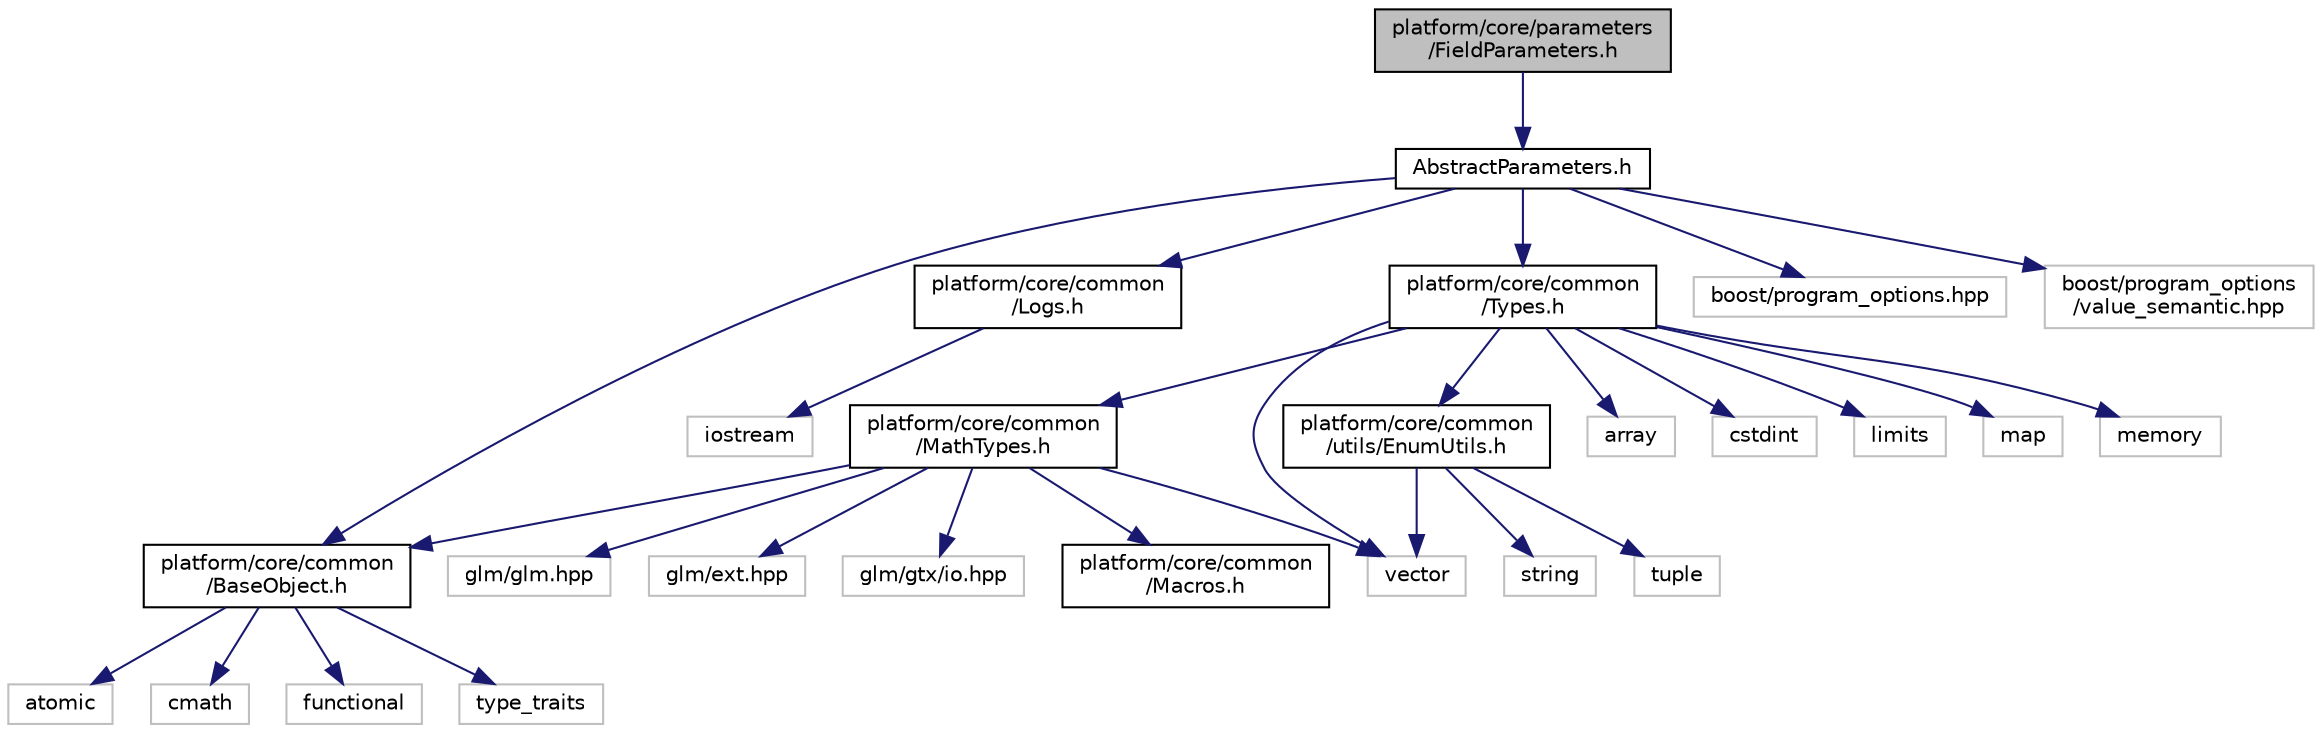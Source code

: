 digraph "platform/core/parameters/FieldParameters.h"
{
 // LATEX_PDF_SIZE
  edge [fontname="Helvetica",fontsize="10",labelfontname="Helvetica",labelfontsize="10"];
  node [fontname="Helvetica",fontsize="10",shape=record];
  Node1 [label="platform/core/parameters\l/FieldParameters.h",height=0.2,width=0.4,color="black", fillcolor="grey75", style="filled", fontcolor="black",tooltip=" "];
  Node1 -> Node2 [color="midnightblue",fontsize="10",style="solid",fontname="Helvetica"];
  Node2 [label="AbstractParameters.h",height=0.2,width=0.4,color="black", fillcolor="white", style="filled",URL="$d6/d75/AbstractParameters_8h.html",tooltip=" "];
  Node2 -> Node3 [color="midnightblue",fontsize="10",style="solid",fontname="Helvetica"];
  Node3 [label="platform/core/common\l/BaseObject.h",height=0.2,width=0.4,color="black", fillcolor="white", style="filled",URL="$d0/d3f/BaseObject_8h.html",tooltip=" "];
  Node3 -> Node4 [color="midnightblue",fontsize="10",style="solid",fontname="Helvetica"];
  Node4 [label="atomic",height=0.2,width=0.4,color="grey75", fillcolor="white", style="filled",tooltip=" "];
  Node3 -> Node5 [color="midnightblue",fontsize="10",style="solid",fontname="Helvetica"];
  Node5 [label="cmath",height=0.2,width=0.4,color="grey75", fillcolor="white", style="filled",tooltip=" "];
  Node3 -> Node6 [color="midnightblue",fontsize="10",style="solid",fontname="Helvetica"];
  Node6 [label="functional",height=0.2,width=0.4,color="grey75", fillcolor="white", style="filled",tooltip=" "];
  Node3 -> Node7 [color="midnightblue",fontsize="10",style="solid",fontname="Helvetica"];
  Node7 [label="type_traits",height=0.2,width=0.4,color="grey75", fillcolor="white", style="filled",tooltip=" "];
  Node2 -> Node8 [color="midnightblue",fontsize="10",style="solid",fontname="Helvetica"];
  Node8 [label="platform/core/common\l/Logs.h",height=0.2,width=0.4,color="black", fillcolor="white", style="filled",URL="$de/df2/platform_2core_2common_2Logs_8h.html",tooltip=" "];
  Node8 -> Node9 [color="midnightblue",fontsize="10",style="solid",fontname="Helvetica"];
  Node9 [label="iostream",height=0.2,width=0.4,color="grey75", fillcolor="white", style="filled",tooltip=" "];
  Node2 -> Node10 [color="midnightblue",fontsize="10",style="solid",fontname="Helvetica"];
  Node10 [label="platform/core/common\l/Types.h",height=0.2,width=0.4,color="black", fillcolor="white", style="filled",URL="$de/d53/platform_2core_2common_2Types_8h.html",tooltip=" "];
  Node10 -> Node11 [color="midnightblue",fontsize="10",style="solid",fontname="Helvetica"];
  Node11 [label="platform/core/common\l/MathTypes.h",height=0.2,width=0.4,color="black", fillcolor="white", style="filled",URL="$d5/d55/MathTypes_8h.html",tooltip=" "];
  Node11 -> Node12 [color="midnightblue",fontsize="10",style="solid",fontname="Helvetica"];
  Node12 [label="glm/glm.hpp",height=0.2,width=0.4,color="grey75", fillcolor="white", style="filled",tooltip=" "];
  Node11 -> Node13 [color="midnightblue",fontsize="10",style="solid",fontname="Helvetica"];
  Node13 [label="glm/ext.hpp",height=0.2,width=0.4,color="grey75", fillcolor="white", style="filled",tooltip=" "];
  Node11 -> Node14 [color="midnightblue",fontsize="10",style="solid",fontname="Helvetica"];
  Node14 [label="glm/gtx/io.hpp",height=0.2,width=0.4,color="grey75", fillcolor="white", style="filled",tooltip=" "];
  Node11 -> Node15 [color="midnightblue",fontsize="10",style="solid",fontname="Helvetica"];
  Node15 [label="vector",height=0.2,width=0.4,color="grey75", fillcolor="white", style="filled",tooltip=" "];
  Node11 -> Node3 [color="midnightblue",fontsize="10",style="solid",fontname="Helvetica"];
  Node11 -> Node16 [color="midnightblue",fontsize="10",style="solid",fontname="Helvetica"];
  Node16 [label="platform/core/common\l/Macros.h",height=0.2,width=0.4,color="black", fillcolor="white", style="filled",URL="$df/d0a/Macros_8h.html",tooltip=" "];
  Node10 -> Node17 [color="midnightblue",fontsize="10",style="solid",fontname="Helvetica"];
  Node17 [label="platform/core/common\l/utils/EnumUtils.h",height=0.2,width=0.4,color="black", fillcolor="white", style="filled",URL="$d3/d34/EnumUtils_8h.html",tooltip=" "];
  Node17 -> Node18 [color="midnightblue",fontsize="10",style="solid",fontname="Helvetica"];
  Node18 [label="string",height=0.2,width=0.4,color="grey75", fillcolor="white", style="filled",tooltip=" "];
  Node17 -> Node19 [color="midnightblue",fontsize="10",style="solid",fontname="Helvetica"];
  Node19 [label="tuple",height=0.2,width=0.4,color="grey75", fillcolor="white", style="filled",tooltip=" "];
  Node17 -> Node15 [color="midnightblue",fontsize="10",style="solid",fontname="Helvetica"];
  Node10 -> Node20 [color="midnightblue",fontsize="10",style="solid",fontname="Helvetica"];
  Node20 [label="array",height=0.2,width=0.4,color="grey75", fillcolor="white", style="filled",tooltip=" "];
  Node10 -> Node21 [color="midnightblue",fontsize="10",style="solid",fontname="Helvetica"];
  Node21 [label="cstdint",height=0.2,width=0.4,color="grey75", fillcolor="white", style="filled",tooltip=" "];
  Node10 -> Node22 [color="midnightblue",fontsize="10",style="solid",fontname="Helvetica"];
  Node22 [label="limits",height=0.2,width=0.4,color="grey75", fillcolor="white", style="filled",tooltip=" "];
  Node10 -> Node23 [color="midnightblue",fontsize="10",style="solid",fontname="Helvetica"];
  Node23 [label="map",height=0.2,width=0.4,color="grey75", fillcolor="white", style="filled",tooltip=" "];
  Node10 -> Node24 [color="midnightblue",fontsize="10",style="solid",fontname="Helvetica"];
  Node24 [label="memory",height=0.2,width=0.4,color="grey75", fillcolor="white", style="filled",tooltip=" "];
  Node10 -> Node15 [color="midnightblue",fontsize="10",style="solid",fontname="Helvetica"];
  Node2 -> Node25 [color="midnightblue",fontsize="10",style="solid",fontname="Helvetica"];
  Node25 [label="boost/program_options.hpp",height=0.2,width=0.4,color="grey75", fillcolor="white", style="filled",tooltip=" "];
  Node2 -> Node26 [color="midnightblue",fontsize="10",style="solid",fontname="Helvetica"];
  Node26 [label="boost/program_options\l/value_semantic.hpp",height=0.2,width=0.4,color="grey75", fillcolor="white", style="filled",tooltip=" "];
}
